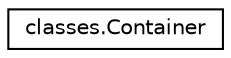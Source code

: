 digraph "Graphical Class Hierarchy"
{
 // INTERACTIVE_SVG=YES
 // LATEX_PDF_SIZE
  edge [fontname="Helvetica",fontsize="10",labelfontname="Helvetica",labelfontsize="10"];
  node [fontname="Helvetica",fontsize="10",shape=record];
  rankdir="LR";
  Node0 [label="classes.Container",height=0.2,width=0.4,color="black", fillcolor="white", style="filled",URL="$classclasses_1_1_container.html",tooltip=" "];
}
